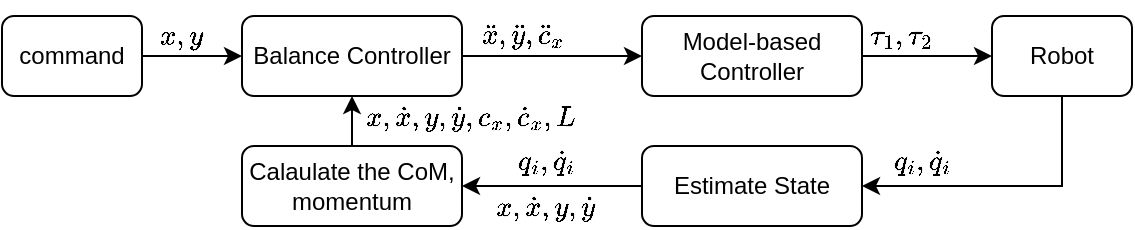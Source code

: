 <mxfile version="22.1.0" type="github">
  <diagram name="第 1 页" id="MlkXA7hDsNdLh-0CrnH8">
    <mxGraphModel dx="660" dy="370" grid="1" gridSize="5" guides="1" tooltips="1" connect="1" arrows="1" fold="1" page="1" pageScale="1" pageWidth="827" pageHeight="1169" math="1" shadow="0">
      <root>
        <mxCell id="0" />
        <mxCell id="1" parent="0" />
        <mxCell id="5OwRYkwjaH5BJDgZWQ7X-4" style="edgeStyle=orthogonalEdgeStyle;rounded=0;orthogonalLoop=1;jettySize=auto;html=1;entryX=1;entryY=0.5;entryDx=0;entryDy=0;exitX=0.5;exitY=1;exitDx=0;exitDy=0;" parent="1" source="5OwRYkwjaH5BJDgZWQ7X-2" target="5OwRYkwjaH5BJDgZWQ7X-3" edge="1">
          <mxGeometry relative="1" as="geometry">
            <Array as="points">
              <mxPoint x="555" y="465" />
            </Array>
          </mxGeometry>
        </mxCell>
        <mxCell id="5OwRYkwjaH5BJDgZWQ7X-2" value="Robot" style="rounded=1;whiteSpace=wrap;html=1;" parent="1" vertex="1">
          <mxGeometry x="520" y="380" width="70" height="40" as="geometry" />
        </mxCell>
        <mxCell id="9J5TrirpkuNCEPzRBUH5-8" style="edgeStyle=orthogonalEdgeStyle;rounded=0;orthogonalLoop=1;jettySize=auto;html=1;exitX=0;exitY=0.5;exitDx=0;exitDy=0;entryX=1;entryY=0.5;entryDx=0;entryDy=0;" edge="1" parent="1" source="5OwRYkwjaH5BJDgZWQ7X-3" target="9J5TrirpkuNCEPzRBUH5-7">
          <mxGeometry relative="1" as="geometry" />
        </mxCell>
        <mxCell id="5OwRYkwjaH5BJDgZWQ7X-3" value="Estimate State" style="rounded=1;whiteSpace=wrap;html=1;" parent="1" vertex="1">
          <mxGeometry x="345" y="445" width="110" height="40" as="geometry" />
        </mxCell>
        <mxCell id="5OwRYkwjaH5BJDgZWQ7X-6" value="$$q_{i},\dot{q}_{i}&amp;nbsp; $$" style="text;html=1;strokeColor=none;fillColor=none;align=center;verticalAlign=middle;whiteSpace=wrap;rounded=0;" parent="1" vertex="1">
          <mxGeometry x="435" y="427.5" width="100" height="50" as="geometry" />
        </mxCell>
        <mxCell id="9J5TrirpkuNCEPzRBUH5-3" style="edgeStyle=orthogonalEdgeStyle;rounded=0;orthogonalLoop=1;jettySize=auto;html=1;" edge="1" parent="1" source="9J5TrirpkuNCEPzRBUH5-2" target="5OwRYkwjaH5BJDgZWQ7X-2">
          <mxGeometry relative="1" as="geometry" />
        </mxCell>
        <mxCell id="9J5TrirpkuNCEPzRBUH5-2" value="Model-based Controller" style="rounded=1;whiteSpace=wrap;html=1;" vertex="1" parent="1">
          <mxGeometry x="345" y="380" width="110" height="40" as="geometry" />
        </mxCell>
        <mxCell id="9J5TrirpkuNCEPzRBUH5-4" value="$$\tau_{1}, \tau_{2} $$" style="text;html=1;strokeColor=none;fillColor=none;align=center;verticalAlign=middle;whiteSpace=wrap;rounded=0;" vertex="1" parent="1">
          <mxGeometry x="445" y="375" width="60" height="30" as="geometry" />
        </mxCell>
        <mxCell id="9J5TrirpkuNCEPzRBUH5-14" style="edgeStyle=orthogonalEdgeStyle;rounded=0;orthogonalLoop=1;jettySize=auto;html=1;exitX=1;exitY=0.5;exitDx=0;exitDy=0;" edge="1" parent="1" source="9J5TrirpkuNCEPzRBUH5-5" target="9J5TrirpkuNCEPzRBUH5-13">
          <mxGeometry relative="1" as="geometry" />
        </mxCell>
        <mxCell id="9J5TrirpkuNCEPzRBUH5-5" value="command" style="rounded=1;whiteSpace=wrap;html=1;" vertex="1" parent="1">
          <mxGeometry x="25" y="380" width="70" height="40" as="geometry" />
        </mxCell>
        <mxCell id="9J5TrirpkuNCEPzRBUH5-15" style="edgeStyle=orthogonalEdgeStyle;rounded=0;orthogonalLoop=1;jettySize=auto;html=1;exitX=0.5;exitY=0;exitDx=0;exitDy=0;entryX=0.5;entryY=1;entryDx=0;entryDy=0;" edge="1" parent="1" source="9J5TrirpkuNCEPzRBUH5-7" target="9J5TrirpkuNCEPzRBUH5-13">
          <mxGeometry relative="1" as="geometry" />
        </mxCell>
        <mxCell id="9J5TrirpkuNCEPzRBUH5-7" value="Calaulate the CoM, momentum" style="rounded=1;whiteSpace=wrap;html=1;" vertex="1" parent="1">
          <mxGeometry x="145" y="445" width="110" height="40" as="geometry" />
        </mxCell>
        <mxCell id="9J5TrirpkuNCEPzRBUH5-9" value="$$q_{i},\dot{q}_{i}$$" style="text;html=1;strokeColor=none;fillColor=none;align=center;verticalAlign=middle;whiteSpace=wrap;rounded=0;" vertex="1" parent="1">
          <mxGeometry x="265" y="442.5" width="65" height="20" as="geometry" />
        </mxCell>
        <mxCell id="9J5TrirpkuNCEPzRBUH5-10" value="&lt;span style=&quot;color: rgb(0, 0, 0); font-family: Helvetica; font-size: 12px; font-style: normal; font-variant-ligatures: normal; font-variant-caps: normal; font-weight: 400; letter-spacing: normal; orphans: 2; text-align: center; text-indent: 0px; text-transform: none; widows: 2; word-spacing: 0px; -webkit-text-stroke-width: 0px; background-color: rgb(251, 251, 251); text-decoration-thickness: initial; text-decoration-style: initial; text-decoration-color: initial; float: none; display: inline !important;&quot;&gt;$$x,\dot{x}, y, \dot{y} $$&lt;/span&gt;" style="text;whiteSpace=wrap;html=1;" vertex="1" parent="1">
          <mxGeometry x="270" y="450" width="65" height="35" as="geometry" />
        </mxCell>
        <mxCell id="9J5TrirpkuNCEPzRBUH5-16" style="edgeStyle=orthogonalEdgeStyle;rounded=0;orthogonalLoop=1;jettySize=auto;html=1;exitX=1;exitY=0.5;exitDx=0;exitDy=0;" edge="1" parent="1" source="9J5TrirpkuNCEPzRBUH5-13" target="9J5TrirpkuNCEPzRBUH5-2">
          <mxGeometry relative="1" as="geometry" />
        </mxCell>
        <mxCell id="9J5TrirpkuNCEPzRBUH5-13" value="Balance Controller" style="rounded=1;whiteSpace=wrap;html=1;" vertex="1" parent="1">
          <mxGeometry x="145" y="380" width="110" height="40" as="geometry" />
        </mxCell>
        <mxCell id="9J5TrirpkuNCEPzRBUH5-18" value="$$x,y$$" style="text;html=1;strokeColor=none;fillColor=none;align=center;verticalAlign=middle;whiteSpace=wrap;rounded=0;" vertex="1" parent="1">
          <mxGeometry x="85" y="375" width="60" height="30" as="geometry" />
        </mxCell>
        <mxCell id="9J5TrirpkuNCEPzRBUH5-19" value="$$\ddot{x},\ddot{y},\ddot{c}_{x}$$" style="text;html=1;strokeColor=none;fillColor=none;align=center;verticalAlign=middle;whiteSpace=wrap;rounded=0;" vertex="1" parent="1">
          <mxGeometry x="242.5" y="372.5" width="85" height="35" as="geometry" />
        </mxCell>
        <mxCell id="9J5TrirpkuNCEPzRBUH5-20" value="&lt;span style=&quot;color: rgb(0, 0, 0); font-family: Helvetica; font-size: 12px; font-style: normal; font-variant-ligatures: normal; font-variant-caps: normal; font-weight: 400; letter-spacing: normal; orphans: 2; text-align: center; text-indent: 0px; text-transform: none; widows: 2; word-spacing: 0px; -webkit-text-stroke-width: 0px; background-color: rgb(251, 251, 251); text-decoration-thickness: initial; text-decoration-style: initial; text-decoration-color: initial; float: none; display: inline !important;&quot;&gt;$$x,\dot{x}, y, \dot{y}, c_{x}, \dot{c}_{x}, L&amp;nbsp; $$&lt;/span&gt;" style="text;whiteSpace=wrap;html=1;" vertex="1" parent="1">
          <mxGeometry x="205" y="405" width="160" height="35" as="geometry" />
        </mxCell>
      </root>
    </mxGraphModel>
  </diagram>
</mxfile>
